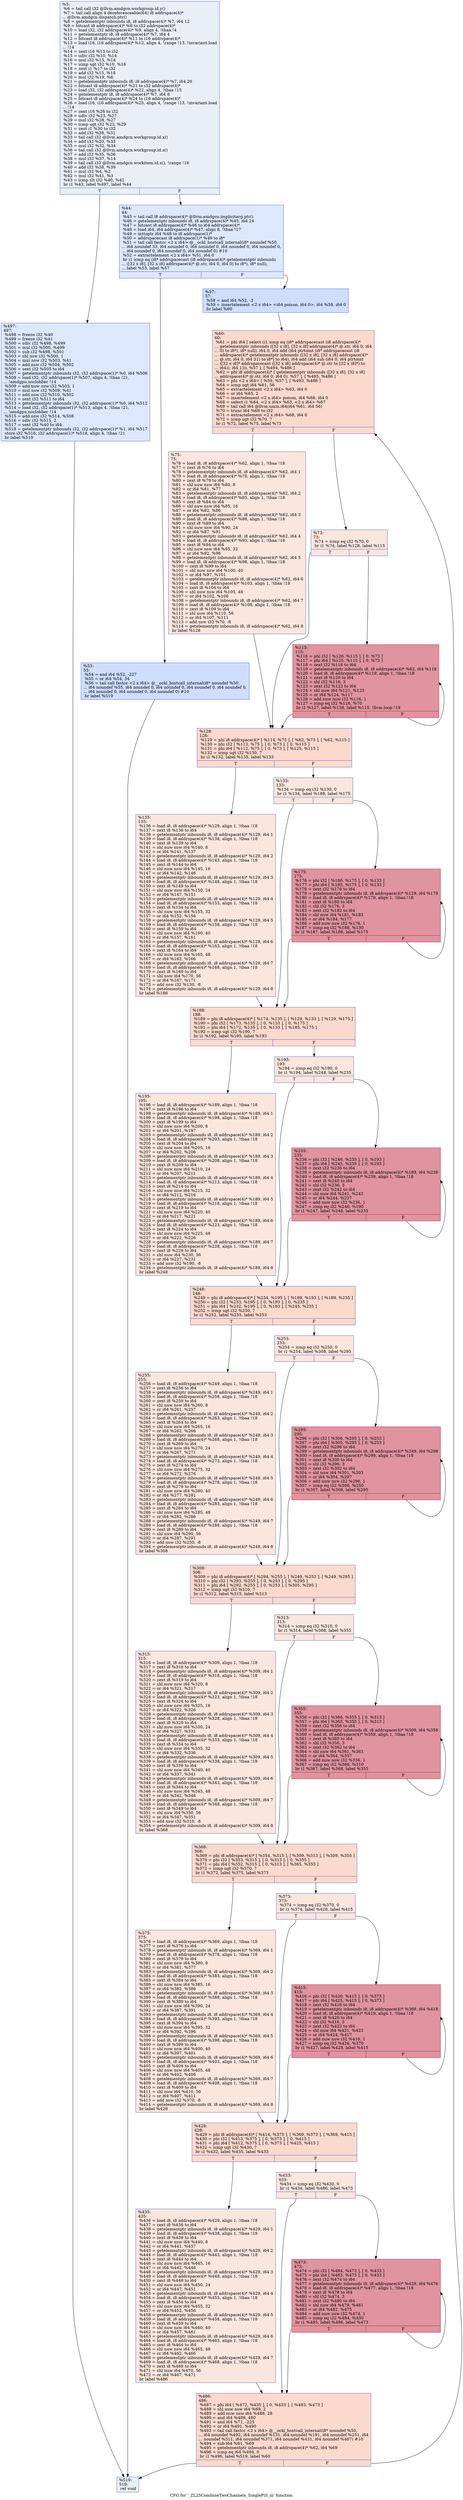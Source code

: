 digraph "CFG for '_ZL25CombineTwoChannels_SinglePiS_iii' function" {
	label="CFG for '_ZL25CombineTwoChannels_SinglePiS_iii' function";

	Node0x60ec3f0 [shape=record,color="#3d50c3ff", style=filled, fillcolor="#cedaeb70",label="{%5:\l  %6 = tail call i32 @llvm.amdgcn.workgroup.id.y()\l  %7 = tail call align 4 dereferenceable(64) i8 addrspace(4)*\l... @llvm.amdgcn.dispatch.ptr()\l  %8 = getelementptr inbounds i8, i8 addrspace(4)* %7, i64 12\l  %9 = bitcast i8 addrspace(4)* %8 to i32 addrspace(4)*\l  %10 = load i32, i32 addrspace(4)* %9, align 4, !tbaa !4\l  %11 = getelementptr i8, i8 addrspace(4)* %7, i64 4\l  %12 = bitcast i8 addrspace(4)* %11 to i16 addrspace(4)*\l  %13 = load i16, i16 addrspace(4)* %12, align 4, !range !13, !invariant.load\l... !14\l  %14 = zext i16 %13 to i32\l  %15 = udiv i32 %10, %14\l  %16 = mul i32 %15, %14\l  %17 = icmp ugt i32 %10, %16\l  %18 = zext i1 %17 to i32\l  %19 = add i32 %15, %18\l  %20 = mul i32 %19, %6\l  %21 = getelementptr inbounds i8, i8 addrspace(4)* %7, i64 20\l  %22 = bitcast i8 addrspace(4)* %21 to i32 addrspace(4)*\l  %23 = load i32, i32 addrspace(4)* %22, align 4, !tbaa !15\l  %24 = getelementptr i8, i8 addrspace(4)* %7, i64 8\l  %25 = bitcast i8 addrspace(4)* %24 to i16 addrspace(4)*\l  %26 = load i16, i16 addrspace(4)* %25, align 4, !range !13, !invariant.load\l... !14\l  %27 = zext i16 %26 to i32\l  %28 = udiv i32 %23, %27\l  %29 = mul i32 %28, %27\l  %30 = icmp ugt i32 %23, %29\l  %31 = zext i1 %30 to i32\l  %32 = add i32 %28, %31\l  %33 = tail call i32 @llvm.amdgcn.workgroup.id.x()\l  %34 = add i32 %20, %33\l  %35 = mul i32 %32, %34\l  %36 = tail call i32 @llvm.amdgcn.workgroup.id.z()\l  %37 = add i32 %35, %36\l  %38 = mul i32 %37, %14\l  %39 = tail call i32 @llvm.amdgcn.workitem.id.x(), !range !16\l  %40 = add i32 %38, %39\l  %41 = mul i32 %4, %2\l  %42 = mul i32 %41, %3\l  %43 = icmp slt i32 %40, %42\l  br i1 %43, label %497, label %44\l|{<s0>T|<s1>F}}"];
	Node0x60ec3f0:s0 -> Node0x60f05d0;
	Node0x60ec3f0:s1 -> Node0x60f0660;
	Node0x60f0660 [shape=record,color="#3d50c3ff", style=filled, fillcolor="#b2ccfb70",label="{%44:\l44:                                               \l  %45 = tail call i8 addrspace(4)* @llvm.amdgcn.implicitarg.ptr()\l  %46 = getelementptr inbounds i8, i8 addrspace(4)* %45, i64 24\l  %47 = bitcast i8 addrspace(4)* %46 to i64 addrspace(4)*\l  %48 = load i64, i64 addrspace(4)* %47, align 8, !tbaa !17\l  %49 = inttoptr i64 %48 to i8 addrspace(1)*\l  %50 = addrspacecast i8 addrspace(1)* %49 to i8*\l  %51 = tail call fastcc \<2 x i64\> @__ockl_hostcall_internal(i8* noundef %50,\l... i64 noundef 33, i64 noundef 0, i64 noundef 0, i64 noundef 0, i64 noundef 0,\l... i64 noundef 0, i64 noundef 0, i64 noundef 0) #10\l  %52 = extractelement \<2 x i64\> %51, i64 0\l  br i1 icmp eq (i8* addrspacecast (i8 addrspace(4)* getelementptr inbounds\l... ([32 x i8], [32 x i8] addrspace(4)* @.str, i64 0, i64 0) to i8*), i8* null),\l... label %53, label %57\l|{<s0>T|<s1>F}}"];
	Node0x60f0660:s0 -> Node0x60f1590;
	Node0x60f0660:s1 -> Node0x60f1f80;
	Node0x60f1590 [shape=record,color="#3d50c3ff", style=filled, fillcolor="#93b5fe70",label="{%53:\l53:                                               \l  %54 = and i64 %52, -227\l  %55 = or i64 %54, 34\l  %56 = tail call fastcc \<2 x i64\> @__ockl_hostcall_internal(i8* noundef %50,\l... i64 noundef %55, i64 noundef 0, i64 noundef 0, i64 noundef 0, i64 noundef 0,\l... i64 noundef 0, i64 noundef 0, i64 noundef 0) #10\l  br label %519\l}"];
	Node0x60f1590 -> Node0x60f2240;
	Node0x60f1f80 [shape=record,color="#3d50c3ff", style=filled, fillcolor="#93b5fe70",label="{%57:\l57:                                               \l  %58 = and i64 %52, -3\l  %59 = insertelement \<2 x i64\> \<i64 poison, i64 0\>, i64 %58, i64 0\l  br label %60\l}"];
	Node0x60f1f80 -> Node0x60f2d50;
	Node0x60f2d50 [shape=record,color="#3d50c3ff", style=filled, fillcolor="#f7ac8e70",label="{%60:\l60:                                               \l  %61 = phi i64 [ select (i1 icmp eq (i8* addrspacecast (i8 addrspace(4)*\l... getelementptr inbounds ([32 x i8], [32 x i8] addrspace(4)* @.str, i64 0, i64\l... 0) to i8*), i8* null), i64 0, i64 add (i64 ptrtoint (i8* addrspacecast (i8\l... addrspace(4)* getelementptr inbounds ([32 x i8], [32 x i8] addrspace(4)*\l... @.str, i64 0, i64 31) to i8*) to i64), i64 add (i64 sub (i64 0, i64 ptrtoint\l... ([32 x i8]* addrspacecast ([32 x i8] addrspace(4)* @.str to [32 x i8]*) to\l... i64)), i64 1))), %57 ], [ %494, %486 ]\l  %62 = phi i8 addrspace(4)* [ getelementptr inbounds ([32 x i8], [32 x i8]\l... addrspace(4)* @.str, i64 0, i64 0), %57 ], [ %495, %486 ]\l  %63 = phi \<2 x i64\> [ %59, %57 ], [ %493, %486 ]\l  %64 = icmp ugt i64 %61, 56\l  %65 = extractelement \<2 x i64\> %63, i64 0\l  %66 = or i64 %65, 2\l  %67 = insertelement \<2 x i64\> poison, i64 %66, i64 0\l  %68 = select i1 %64, \<2 x i64\> %63, \<2 x i64\> %67\l  %69 = tail call i64 @llvm.umin.i64(i64 %61, i64 56)\l  %70 = trunc i64 %69 to i32\l  %71 = extractelement \<2 x i64\> %68, i64 0\l  %72 = icmp ugt i32 %70, 7\l  br i1 %72, label %75, label %73\l|{<s0>T|<s1>F}}"];
	Node0x60f2d50:s0 -> Node0x60f3ed0;
	Node0x60f2d50:s1 -> Node0x60f3f60;
	Node0x60f3f60 [shape=record,color="#3d50c3ff", style=filled, fillcolor="#f3c7b170",label="{%73:\l73:                                               \l  %74 = icmp eq i32 %70, 0\l  br i1 %74, label %128, label %115\l|{<s0>T|<s1>F}}"];
	Node0x60f3f60:s0 -> Node0x60f4160;
	Node0x60f3f60:s1 -> Node0x60f41b0;
	Node0x60f3ed0 [shape=record,color="#3d50c3ff", style=filled, fillcolor="#f3c7b170",label="{%75:\l75:                                               \l  %76 = load i8, i8 addrspace(4)* %62, align 1, !tbaa !18\l  %77 = zext i8 %76 to i64\l  %78 = getelementptr inbounds i8, i8 addrspace(4)* %62, i64 1\l  %79 = load i8, i8 addrspace(4)* %78, align 1, !tbaa !18\l  %80 = zext i8 %79 to i64\l  %81 = shl nuw nsw i64 %80, 8\l  %82 = or i64 %81, %77\l  %83 = getelementptr inbounds i8, i8 addrspace(4)* %62, i64 2\l  %84 = load i8, i8 addrspace(4)* %83, align 1, !tbaa !18\l  %85 = zext i8 %84 to i64\l  %86 = shl nuw nsw i64 %85, 16\l  %87 = or i64 %82, %86\l  %88 = getelementptr inbounds i8, i8 addrspace(4)* %62, i64 3\l  %89 = load i8, i8 addrspace(4)* %88, align 1, !tbaa !18\l  %90 = zext i8 %89 to i64\l  %91 = shl nuw nsw i64 %90, 24\l  %92 = or i64 %87, %91\l  %93 = getelementptr inbounds i8, i8 addrspace(4)* %62, i64 4\l  %94 = load i8, i8 addrspace(4)* %93, align 1, !tbaa !18\l  %95 = zext i8 %94 to i64\l  %96 = shl nuw nsw i64 %95, 32\l  %97 = or i64 %92, %96\l  %98 = getelementptr inbounds i8, i8 addrspace(4)* %62, i64 5\l  %99 = load i8, i8 addrspace(4)* %98, align 1, !tbaa !18\l  %100 = zext i8 %99 to i64\l  %101 = shl nuw nsw i64 %100, 40\l  %102 = or i64 %97, %101\l  %103 = getelementptr inbounds i8, i8 addrspace(4)* %62, i64 6\l  %104 = load i8, i8 addrspace(4)* %103, align 1, !tbaa !18\l  %105 = zext i8 %104 to i64\l  %106 = shl nuw nsw i64 %105, 48\l  %107 = or i64 %102, %106\l  %108 = getelementptr inbounds i8, i8 addrspace(4)* %62, i64 7\l  %109 = load i8, i8 addrspace(4)* %108, align 1, !tbaa !18\l  %110 = zext i8 %109 to i64\l  %111 = shl nuw i64 %110, 56\l  %112 = or i64 %107, %111\l  %113 = add nsw i32 %70, -8\l  %114 = getelementptr inbounds i8, i8 addrspace(4)* %62, i64 8\l  br label %128\l}"];
	Node0x60f3ed0 -> Node0x60f4160;
	Node0x60f41b0 [shape=record,color="#b70d28ff", style=filled, fillcolor="#b70d2870",label="{%115:\l115:                                              \l  %116 = phi i32 [ %126, %115 ], [ 0, %73 ]\l  %117 = phi i64 [ %125, %115 ], [ 0, %73 ]\l  %118 = zext i32 %116 to i64\l  %119 = getelementptr inbounds i8, i8 addrspace(4)* %62, i64 %118\l  %120 = load i8, i8 addrspace(4)* %119, align 1, !tbaa !18\l  %121 = zext i8 %120 to i64\l  %122 = shl i32 %116, 3\l  %123 = zext i32 %122 to i64\l  %124 = shl nuw i64 %121, %123\l  %125 = or i64 %124, %117\l  %126 = add nuw nsw i32 %116, 1\l  %127 = icmp eq i32 %126, %70\l  br i1 %127, label %128, label %115, !llvm.loop !19\l|{<s0>T|<s1>F}}"];
	Node0x60f41b0:s0 -> Node0x60f4160;
	Node0x60f41b0:s1 -> Node0x60f41b0;
	Node0x60f4160 [shape=record,color="#3d50c3ff", style=filled, fillcolor="#f7ac8e70",label="{%128:\l128:                                              \l  %129 = phi i8 addrspace(4)* [ %114, %75 ], [ %62, %73 ], [ %62, %115 ]\l  %130 = phi i32 [ %113, %75 ], [ 0, %73 ], [ 0, %115 ]\l  %131 = phi i64 [ %112, %75 ], [ 0, %73 ], [ %125, %115 ]\l  %132 = icmp ugt i32 %130, 7\l  br i1 %132, label %135, label %133\l|{<s0>T|<s1>F}}"];
	Node0x60f4160:s0 -> Node0x60f3900;
	Node0x60f4160:s1 -> Node0x60f3950;
	Node0x60f3950 [shape=record,color="#3d50c3ff", style=filled, fillcolor="#f3c7b170",label="{%133:\l133:                                              \l  %134 = icmp eq i32 %130, 0\l  br i1 %134, label %188, label %175\l|{<s0>T|<s1>F}}"];
	Node0x60f3950:s0 -> Node0x60f72b0;
	Node0x60f3950:s1 -> Node0x60f7300;
	Node0x60f3900 [shape=record,color="#3d50c3ff", style=filled, fillcolor="#f3c7b170",label="{%135:\l135:                                              \l  %136 = load i8, i8 addrspace(4)* %129, align 1, !tbaa !18\l  %137 = zext i8 %136 to i64\l  %138 = getelementptr inbounds i8, i8 addrspace(4)* %129, i64 1\l  %139 = load i8, i8 addrspace(4)* %138, align 1, !tbaa !18\l  %140 = zext i8 %139 to i64\l  %141 = shl nuw nsw i64 %140, 8\l  %142 = or i64 %141, %137\l  %143 = getelementptr inbounds i8, i8 addrspace(4)* %129, i64 2\l  %144 = load i8, i8 addrspace(4)* %143, align 1, !tbaa !18\l  %145 = zext i8 %144 to i64\l  %146 = shl nuw nsw i64 %145, 16\l  %147 = or i64 %142, %146\l  %148 = getelementptr inbounds i8, i8 addrspace(4)* %129, i64 3\l  %149 = load i8, i8 addrspace(4)* %148, align 1, !tbaa !18\l  %150 = zext i8 %149 to i64\l  %151 = shl nuw nsw i64 %150, 24\l  %152 = or i64 %147, %151\l  %153 = getelementptr inbounds i8, i8 addrspace(4)* %129, i64 4\l  %154 = load i8, i8 addrspace(4)* %153, align 1, !tbaa !18\l  %155 = zext i8 %154 to i64\l  %156 = shl nuw nsw i64 %155, 32\l  %157 = or i64 %152, %156\l  %158 = getelementptr inbounds i8, i8 addrspace(4)* %129, i64 5\l  %159 = load i8, i8 addrspace(4)* %158, align 1, !tbaa !18\l  %160 = zext i8 %159 to i64\l  %161 = shl nuw nsw i64 %160, 40\l  %162 = or i64 %157, %161\l  %163 = getelementptr inbounds i8, i8 addrspace(4)* %129, i64 6\l  %164 = load i8, i8 addrspace(4)* %163, align 1, !tbaa !18\l  %165 = zext i8 %164 to i64\l  %166 = shl nuw nsw i64 %165, 48\l  %167 = or i64 %162, %166\l  %168 = getelementptr inbounds i8, i8 addrspace(4)* %129, i64 7\l  %169 = load i8, i8 addrspace(4)* %168, align 1, !tbaa !18\l  %170 = zext i8 %169 to i64\l  %171 = shl nuw i64 %170, 56\l  %172 = or i64 %167, %171\l  %173 = add nsw i32 %130, -8\l  %174 = getelementptr inbounds i8, i8 addrspace(4)* %129, i64 8\l  br label %188\l}"];
	Node0x60f3900 -> Node0x60f72b0;
	Node0x60f7300 [shape=record,color="#b70d28ff", style=filled, fillcolor="#b70d2870",label="{%175:\l175:                                              \l  %176 = phi i32 [ %186, %175 ], [ 0, %133 ]\l  %177 = phi i64 [ %185, %175 ], [ 0, %133 ]\l  %178 = zext i32 %176 to i64\l  %179 = getelementptr inbounds i8, i8 addrspace(4)* %129, i64 %178\l  %180 = load i8, i8 addrspace(4)* %179, align 1, !tbaa !18\l  %181 = zext i8 %180 to i64\l  %182 = shl i32 %176, 3\l  %183 = zext i32 %182 to i64\l  %184 = shl nuw i64 %181, %183\l  %185 = or i64 %184, %177\l  %186 = add nuw nsw i32 %176, 1\l  %187 = icmp eq i32 %186, %130\l  br i1 %187, label %188, label %175\l|{<s0>T|<s1>F}}"];
	Node0x60f7300:s0 -> Node0x60f72b0;
	Node0x60f7300:s1 -> Node0x60f7300;
	Node0x60f72b0 [shape=record,color="#3d50c3ff", style=filled, fillcolor="#f7ac8e70",label="{%188:\l188:                                              \l  %189 = phi i8 addrspace(4)* [ %174, %135 ], [ %129, %133 ], [ %129, %175 ]\l  %190 = phi i32 [ %173, %135 ], [ 0, %133 ], [ 0, %175 ]\l  %191 = phi i64 [ %172, %135 ], [ 0, %133 ], [ %185, %175 ]\l  %192 = icmp ugt i32 %190, 7\l  br i1 %192, label %195, label %193\l|{<s0>T|<s1>F}}"];
	Node0x60f72b0:s0 -> Node0x60f9390;
	Node0x60f72b0:s1 -> Node0x60f93e0;
	Node0x60f93e0 [shape=record,color="#3d50c3ff", style=filled, fillcolor="#f3c7b170",label="{%193:\l193:                                              \l  %194 = icmp eq i32 %190, 0\l  br i1 %194, label %248, label %235\l|{<s0>T|<s1>F}}"];
	Node0x60f93e0:s0 -> Node0x60f9570;
	Node0x60f93e0:s1 -> Node0x60f95c0;
	Node0x60f9390 [shape=record,color="#3d50c3ff", style=filled, fillcolor="#f3c7b170",label="{%195:\l195:                                              \l  %196 = load i8, i8 addrspace(4)* %189, align 1, !tbaa !18\l  %197 = zext i8 %196 to i64\l  %198 = getelementptr inbounds i8, i8 addrspace(4)* %189, i64 1\l  %199 = load i8, i8 addrspace(4)* %198, align 1, !tbaa !18\l  %200 = zext i8 %199 to i64\l  %201 = shl nuw nsw i64 %200, 8\l  %202 = or i64 %201, %197\l  %203 = getelementptr inbounds i8, i8 addrspace(4)* %189, i64 2\l  %204 = load i8, i8 addrspace(4)* %203, align 1, !tbaa !18\l  %205 = zext i8 %204 to i64\l  %206 = shl nuw nsw i64 %205, 16\l  %207 = or i64 %202, %206\l  %208 = getelementptr inbounds i8, i8 addrspace(4)* %189, i64 3\l  %209 = load i8, i8 addrspace(4)* %208, align 1, !tbaa !18\l  %210 = zext i8 %209 to i64\l  %211 = shl nuw nsw i64 %210, 24\l  %212 = or i64 %207, %211\l  %213 = getelementptr inbounds i8, i8 addrspace(4)* %189, i64 4\l  %214 = load i8, i8 addrspace(4)* %213, align 1, !tbaa !18\l  %215 = zext i8 %214 to i64\l  %216 = shl nuw nsw i64 %215, 32\l  %217 = or i64 %212, %216\l  %218 = getelementptr inbounds i8, i8 addrspace(4)* %189, i64 5\l  %219 = load i8, i8 addrspace(4)* %218, align 1, !tbaa !18\l  %220 = zext i8 %219 to i64\l  %221 = shl nuw nsw i64 %220, 40\l  %222 = or i64 %217, %221\l  %223 = getelementptr inbounds i8, i8 addrspace(4)* %189, i64 6\l  %224 = load i8, i8 addrspace(4)* %223, align 1, !tbaa !18\l  %225 = zext i8 %224 to i64\l  %226 = shl nuw nsw i64 %225, 48\l  %227 = or i64 %222, %226\l  %228 = getelementptr inbounds i8, i8 addrspace(4)* %189, i64 7\l  %229 = load i8, i8 addrspace(4)* %228, align 1, !tbaa !18\l  %230 = zext i8 %229 to i64\l  %231 = shl nuw i64 %230, 56\l  %232 = or i64 %227, %231\l  %233 = add nsw i32 %190, -8\l  %234 = getelementptr inbounds i8, i8 addrspace(4)* %189, i64 8\l  br label %248\l}"];
	Node0x60f9390 -> Node0x60f9570;
	Node0x60f95c0 [shape=record,color="#b70d28ff", style=filled, fillcolor="#b70d2870",label="{%235:\l235:                                              \l  %236 = phi i32 [ %246, %235 ], [ 0, %193 ]\l  %237 = phi i64 [ %245, %235 ], [ 0, %193 ]\l  %238 = zext i32 %236 to i64\l  %239 = getelementptr inbounds i8, i8 addrspace(4)* %189, i64 %238\l  %240 = load i8, i8 addrspace(4)* %239, align 1, !tbaa !18\l  %241 = zext i8 %240 to i64\l  %242 = shl i32 %236, 3\l  %243 = zext i32 %242 to i64\l  %244 = shl nuw i64 %241, %243\l  %245 = or i64 %244, %237\l  %246 = add nuw nsw i32 %236, 1\l  %247 = icmp eq i32 %246, %190\l  br i1 %247, label %248, label %235\l|{<s0>T|<s1>F}}"];
	Node0x60f95c0:s0 -> Node0x60f9570;
	Node0x60f95c0:s1 -> Node0x60f95c0;
	Node0x60f9570 [shape=record,color="#3d50c3ff", style=filled, fillcolor="#f7ac8e70",label="{%248:\l248:                                              \l  %249 = phi i8 addrspace(4)* [ %234, %195 ], [ %189, %193 ], [ %189, %235 ]\l  %250 = phi i32 [ %233, %195 ], [ 0, %193 ], [ 0, %235 ]\l  %251 = phi i64 [ %232, %195 ], [ 0, %193 ], [ %245, %235 ]\l  %252 = icmp ugt i32 %250, 7\l  br i1 %252, label %255, label %253\l|{<s0>T|<s1>F}}"];
	Node0x60f9570:s0 -> Node0x60fb5e0;
	Node0x60f9570:s1 -> Node0x60fb630;
	Node0x60fb630 [shape=record,color="#3d50c3ff", style=filled, fillcolor="#f3c7b170",label="{%253:\l253:                                              \l  %254 = icmp eq i32 %250, 0\l  br i1 %254, label %308, label %295\l|{<s0>T|<s1>F}}"];
	Node0x60fb630:s0 -> Node0x60fb7c0;
	Node0x60fb630:s1 -> Node0x60fb810;
	Node0x60fb5e0 [shape=record,color="#3d50c3ff", style=filled, fillcolor="#f3c7b170",label="{%255:\l255:                                              \l  %256 = load i8, i8 addrspace(4)* %249, align 1, !tbaa !18\l  %257 = zext i8 %256 to i64\l  %258 = getelementptr inbounds i8, i8 addrspace(4)* %249, i64 1\l  %259 = load i8, i8 addrspace(4)* %258, align 1, !tbaa !18\l  %260 = zext i8 %259 to i64\l  %261 = shl nuw nsw i64 %260, 8\l  %262 = or i64 %261, %257\l  %263 = getelementptr inbounds i8, i8 addrspace(4)* %249, i64 2\l  %264 = load i8, i8 addrspace(4)* %263, align 1, !tbaa !18\l  %265 = zext i8 %264 to i64\l  %266 = shl nuw nsw i64 %265, 16\l  %267 = or i64 %262, %266\l  %268 = getelementptr inbounds i8, i8 addrspace(4)* %249, i64 3\l  %269 = load i8, i8 addrspace(4)* %268, align 1, !tbaa !18\l  %270 = zext i8 %269 to i64\l  %271 = shl nuw nsw i64 %270, 24\l  %272 = or i64 %267, %271\l  %273 = getelementptr inbounds i8, i8 addrspace(4)* %249, i64 4\l  %274 = load i8, i8 addrspace(4)* %273, align 1, !tbaa !18\l  %275 = zext i8 %274 to i64\l  %276 = shl nuw nsw i64 %275, 32\l  %277 = or i64 %272, %276\l  %278 = getelementptr inbounds i8, i8 addrspace(4)* %249, i64 5\l  %279 = load i8, i8 addrspace(4)* %278, align 1, !tbaa !18\l  %280 = zext i8 %279 to i64\l  %281 = shl nuw nsw i64 %280, 40\l  %282 = or i64 %277, %281\l  %283 = getelementptr inbounds i8, i8 addrspace(4)* %249, i64 6\l  %284 = load i8, i8 addrspace(4)* %283, align 1, !tbaa !18\l  %285 = zext i8 %284 to i64\l  %286 = shl nuw nsw i64 %285, 48\l  %287 = or i64 %282, %286\l  %288 = getelementptr inbounds i8, i8 addrspace(4)* %249, i64 7\l  %289 = load i8, i8 addrspace(4)* %288, align 1, !tbaa !18\l  %290 = zext i8 %289 to i64\l  %291 = shl nuw i64 %290, 56\l  %292 = or i64 %287, %291\l  %293 = add nsw i32 %250, -8\l  %294 = getelementptr inbounds i8, i8 addrspace(4)* %249, i64 8\l  br label %308\l}"];
	Node0x60fb5e0 -> Node0x60fb7c0;
	Node0x60fb810 [shape=record,color="#b70d28ff", style=filled, fillcolor="#b70d2870",label="{%295:\l295:                                              \l  %296 = phi i32 [ %306, %295 ], [ 0, %253 ]\l  %297 = phi i64 [ %305, %295 ], [ 0, %253 ]\l  %298 = zext i32 %296 to i64\l  %299 = getelementptr inbounds i8, i8 addrspace(4)* %249, i64 %298\l  %300 = load i8, i8 addrspace(4)* %299, align 1, !tbaa !18\l  %301 = zext i8 %300 to i64\l  %302 = shl i32 %296, 3\l  %303 = zext i32 %302 to i64\l  %304 = shl nuw i64 %301, %303\l  %305 = or i64 %304, %297\l  %306 = add nuw nsw i32 %296, 1\l  %307 = icmp eq i32 %306, %250\l  br i1 %307, label %308, label %295\l|{<s0>T|<s1>F}}"];
	Node0x60fb810:s0 -> Node0x60fb7c0;
	Node0x60fb810:s1 -> Node0x60fb810;
	Node0x60fb7c0 [shape=record,color="#3d50c3ff", style=filled, fillcolor="#f7ac8e70",label="{%308:\l308:                                              \l  %309 = phi i8 addrspace(4)* [ %294, %255 ], [ %249, %253 ], [ %249, %295 ]\l  %310 = phi i32 [ %293, %255 ], [ 0, %253 ], [ 0, %295 ]\l  %311 = phi i64 [ %292, %255 ], [ 0, %253 ], [ %305, %295 ]\l  %312 = icmp ugt i32 %310, 7\l  br i1 %312, label %315, label %313\l|{<s0>T|<s1>F}}"];
	Node0x60fb7c0:s0 -> Node0x60fe030;
	Node0x60fb7c0:s1 -> Node0x60fe080;
	Node0x60fe080 [shape=record,color="#3d50c3ff", style=filled, fillcolor="#f3c7b170",label="{%313:\l313:                                              \l  %314 = icmp eq i32 %310, 0\l  br i1 %314, label %368, label %355\l|{<s0>T|<s1>F}}"];
	Node0x60fe080:s0 -> Node0x60fe210;
	Node0x60fe080:s1 -> Node0x60fe260;
	Node0x60fe030 [shape=record,color="#3d50c3ff", style=filled, fillcolor="#f3c7b170",label="{%315:\l315:                                              \l  %316 = load i8, i8 addrspace(4)* %309, align 1, !tbaa !18\l  %317 = zext i8 %316 to i64\l  %318 = getelementptr inbounds i8, i8 addrspace(4)* %309, i64 1\l  %319 = load i8, i8 addrspace(4)* %318, align 1, !tbaa !18\l  %320 = zext i8 %319 to i64\l  %321 = shl nuw nsw i64 %320, 8\l  %322 = or i64 %321, %317\l  %323 = getelementptr inbounds i8, i8 addrspace(4)* %309, i64 2\l  %324 = load i8, i8 addrspace(4)* %323, align 1, !tbaa !18\l  %325 = zext i8 %324 to i64\l  %326 = shl nuw nsw i64 %325, 16\l  %327 = or i64 %322, %326\l  %328 = getelementptr inbounds i8, i8 addrspace(4)* %309, i64 3\l  %329 = load i8, i8 addrspace(4)* %328, align 1, !tbaa !18\l  %330 = zext i8 %329 to i64\l  %331 = shl nuw nsw i64 %330, 24\l  %332 = or i64 %327, %331\l  %333 = getelementptr inbounds i8, i8 addrspace(4)* %309, i64 4\l  %334 = load i8, i8 addrspace(4)* %333, align 1, !tbaa !18\l  %335 = zext i8 %334 to i64\l  %336 = shl nuw nsw i64 %335, 32\l  %337 = or i64 %332, %336\l  %338 = getelementptr inbounds i8, i8 addrspace(4)* %309, i64 5\l  %339 = load i8, i8 addrspace(4)* %338, align 1, !tbaa !18\l  %340 = zext i8 %339 to i64\l  %341 = shl nuw nsw i64 %340, 40\l  %342 = or i64 %337, %341\l  %343 = getelementptr inbounds i8, i8 addrspace(4)* %309, i64 6\l  %344 = load i8, i8 addrspace(4)* %343, align 1, !tbaa !18\l  %345 = zext i8 %344 to i64\l  %346 = shl nuw nsw i64 %345, 48\l  %347 = or i64 %342, %346\l  %348 = getelementptr inbounds i8, i8 addrspace(4)* %309, i64 7\l  %349 = load i8, i8 addrspace(4)* %348, align 1, !tbaa !18\l  %350 = zext i8 %349 to i64\l  %351 = shl nuw i64 %350, 56\l  %352 = or i64 %347, %351\l  %353 = add nsw i32 %310, -8\l  %354 = getelementptr inbounds i8, i8 addrspace(4)* %309, i64 8\l  br label %368\l}"];
	Node0x60fe030 -> Node0x60fe210;
	Node0x60fe260 [shape=record,color="#b70d28ff", style=filled, fillcolor="#b70d2870",label="{%355:\l355:                                              \l  %356 = phi i32 [ %366, %355 ], [ 0, %313 ]\l  %357 = phi i64 [ %365, %355 ], [ 0, %313 ]\l  %358 = zext i32 %356 to i64\l  %359 = getelementptr inbounds i8, i8 addrspace(4)* %309, i64 %358\l  %360 = load i8, i8 addrspace(4)* %359, align 1, !tbaa !18\l  %361 = zext i8 %360 to i64\l  %362 = shl i32 %356, 3\l  %363 = zext i32 %362 to i64\l  %364 = shl nuw i64 %361, %363\l  %365 = or i64 %364, %357\l  %366 = add nuw nsw i32 %356, 1\l  %367 = icmp eq i32 %366, %310\l  br i1 %367, label %368, label %355\l|{<s0>T|<s1>F}}"];
	Node0x60fe260:s0 -> Node0x60fe210;
	Node0x60fe260:s1 -> Node0x60fe260;
	Node0x60fe210 [shape=record,color="#3d50c3ff", style=filled, fillcolor="#f7ac8e70",label="{%368:\l368:                                              \l  %369 = phi i8 addrspace(4)* [ %354, %315 ], [ %309, %313 ], [ %309, %355 ]\l  %370 = phi i32 [ %353, %315 ], [ 0, %313 ], [ 0, %355 ]\l  %371 = phi i64 [ %352, %315 ], [ 0, %313 ], [ %365, %355 ]\l  %372 = icmp ugt i32 %370, 7\l  br i1 %372, label %375, label %373\l|{<s0>T|<s1>F}}"];
	Node0x60fe210:s0 -> Node0x6100cb0;
	Node0x60fe210:s1 -> Node0x6100d00;
	Node0x6100d00 [shape=record,color="#3d50c3ff", style=filled, fillcolor="#f3c7b170",label="{%373:\l373:                                              \l  %374 = icmp eq i32 %370, 0\l  br i1 %374, label %428, label %415\l|{<s0>T|<s1>F}}"];
	Node0x6100d00:s0 -> Node0x6100e90;
	Node0x6100d00:s1 -> Node0x6100ee0;
	Node0x6100cb0 [shape=record,color="#3d50c3ff", style=filled, fillcolor="#f3c7b170",label="{%375:\l375:                                              \l  %376 = load i8, i8 addrspace(4)* %369, align 1, !tbaa !18\l  %377 = zext i8 %376 to i64\l  %378 = getelementptr inbounds i8, i8 addrspace(4)* %369, i64 1\l  %379 = load i8, i8 addrspace(4)* %378, align 1, !tbaa !18\l  %380 = zext i8 %379 to i64\l  %381 = shl nuw nsw i64 %380, 8\l  %382 = or i64 %381, %377\l  %383 = getelementptr inbounds i8, i8 addrspace(4)* %369, i64 2\l  %384 = load i8, i8 addrspace(4)* %383, align 1, !tbaa !18\l  %385 = zext i8 %384 to i64\l  %386 = shl nuw nsw i64 %385, 16\l  %387 = or i64 %382, %386\l  %388 = getelementptr inbounds i8, i8 addrspace(4)* %369, i64 3\l  %389 = load i8, i8 addrspace(4)* %388, align 1, !tbaa !18\l  %390 = zext i8 %389 to i64\l  %391 = shl nuw nsw i64 %390, 24\l  %392 = or i64 %387, %391\l  %393 = getelementptr inbounds i8, i8 addrspace(4)* %369, i64 4\l  %394 = load i8, i8 addrspace(4)* %393, align 1, !tbaa !18\l  %395 = zext i8 %394 to i64\l  %396 = shl nuw nsw i64 %395, 32\l  %397 = or i64 %392, %396\l  %398 = getelementptr inbounds i8, i8 addrspace(4)* %369, i64 5\l  %399 = load i8, i8 addrspace(4)* %398, align 1, !tbaa !18\l  %400 = zext i8 %399 to i64\l  %401 = shl nuw nsw i64 %400, 40\l  %402 = or i64 %397, %401\l  %403 = getelementptr inbounds i8, i8 addrspace(4)* %369, i64 6\l  %404 = load i8, i8 addrspace(4)* %403, align 1, !tbaa !18\l  %405 = zext i8 %404 to i64\l  %406 = shl nuw nsw i64 %405, 48\l  %407 = or i64 %402, %406\l  %408 = getelementptr inbounds i8, i8 addrspace(4)* %369, i64 7\l  %409 = load i8, i8 addrspace(4)* %408, align 1, !tbaa !18\l  %410 = zext i8 %409 to i64\l  %411 = shl nuw i64 %410, 56\l  %412 = or i64 %407, %411\l  %413 = add nsw i32 %370, -8\l  %414 = getelementptr inbounds i8, i8 addrspace(4)* %369, i64 8\l  br label %428\l}"];
	Node0x6100cb0 -> Node0x6100e90;
	Node0x6100ee0 [shape=record,color="#b70d28ff", style=filled, fillcolor="#b70d2870",label="{%415:\l415:                                              \l  %416 = phi i32 [ %426, %415 ], [ 0, %373 ]\l  %417 = phi i64 [ %425, %415 ], [ 0, %373 ]\l  %418 = zext i32 %416 to i64\l  %419 = getelementptr inbounds i8, i8 addrspace(4)* %369, i64 %418\l  %420 = load i8, i8 addrspace(4)* %419, align 1, !tbaa !18\l  %421 = zext i8 %420 to i64\l  %422 = shl i32 %416, 3\l  %423 = zext i32 %422 to i64\l  %424 = shl nuw i64 %421, %423\l  %425 = or i64 %424, %417\l  %426 = add nuw nsw i32 %416, 1\l  %427 = icmp eq i32 %426, %370\l  br i1 %427, label %428, label %415\l|{<s0>T|<s1>F}}"];
	Node0x6100ee0:s0 -> Node0x6100e90;
	Node0x6100ee0:s1 -> Node0x6100ee0;
	Node0x6100e90 [shape=record,color="#3d50c3ff", style=filled, fillcolor="#f7ac8e70",label="{%428:\l428:                                              \l  %429 = phi i8 addrspace(4)* [ %414, %375 ], [ %369, %373 ], [ %369, %415 ]\l  %430 = phi i32 [ %413, %375 ], [ 0, %373 ], [ 0, %415 ]\l  %431 = phi i64 [ %412, %375 ], [ 0, %373 ], [ %425, %415 ]\l  %432 = icmp ugt i32 %430, 7\l  br i1 %432, label %435, label %433\l|{<s0>T|<s1>F}}"];
	Node0x6100e90:s0 -> Node0x6103510;
	Node0x6100e90:s1 -> Node0x6103560;
	Node0x6103560 [shape=record,color="#3d50c3ff", style=filled, fillcolor="#f3c7b170",label="{%433:\l433:                                              \l  %434 = icmp eq i32 %430, 0\l  br i1 %434, label %486, label %473\l|{<s0>T|<s1>F}}"];
	Node0x6103560:s0 -> Node0x60f31c0;
	Node0x6103560:s1 -> Node0x61036f0;
	Node0x6103510 [shape=record,color="#3d50c3ff", style=filled, fillcolor="#f3c7b170",label="{%435:\l435:                                              \l  %436 = load i8, i8 addrspace(4)* %429, align 1, !tbaa !18\l  %437 = zext i8 %436 to i64\l  %438 = getelementptr inbounds i8, i8 addrspace(4)* %429, i64 1\l  %439 = load i8, i8 addrspace(4)* %438, align 1, !tbaa !18\l  %440 = zext i8 %439 to i64\l  %441 = shl nuw nsw i64 %440, 8\l  %442 = or i64 %441, %437\l  %443 = getelementptr inbounds i8, i8 addrspace(4)* %429, i64 2\l  %444 = load i8, i8 addrspace(4)* %443, align 1, !tbaa !18\l  %445 = zext i8 %444 to i64\l  %446 = shl nuw nsw i64 %445, 16\l  %447 = or i64 %442, %446\l  %448 = getelementptr inbounds i8, i8 addrspace(4)* %429, i64 3\l  %449 = load i8, i8 addrspace(4)* %448, align 1, !tbaa !18\l  %450 = zext i8 %449 to i64\l  %451 = shl nuw nsw i64 %450, 24\l  %452 = or i64 %447, %451\l  %453 = getelementptr inbounds i8, i8 addrspace(4)* %429, i64 4\l  %454 = load i8, i8 addrspace(4)* %453, align 1, !tbaa !18\l  %455 = zext i8 %454 to i64\l  %456 = shl nuw nsw i64 %455, 32\l  %457 = or i64 %452, %456\l  %458 = getelementptr inbounds i8, i8 addrspace(4)* %429, i64 5\l  %459 = load i8, i8 addrspace(4)* %458, align 1, !tbaa !18\l  %460 = zext i8 %459 to i64\l  %461 = shl nuw nsw i64 %460, 40\l  %462 = or i64 %457, %461\l  %463 = getelementptr inbounds i8, i8 addrspace(4)* %429, i64 6\l  %464 = load i8, i8 addrspace(4)* %463, align 1, !tbaa !18\l  %465 = zext i8 %464 to i64\l  %466 = shl nuw nsw i64 %465, 48\l  %467 = or i64 %462, %466\l  %468 = getelementptr inbounds i8, i8 addrspace(4)* %429, i64 7\l  %469 = load i8, i8 addrspace(4)* %468, align 1, !tbaa !18\l  %470 = zext i8 %469 to i64\l  %471 = shl nuw i64 %470, 56\l  %472 = or i64 %467, %471\l  br label %486\l}"];
	Node0x6103510 -> Node0x60f31c0;
	Node0x61036f0 [shape=record,color="#b70d28ff", style=filled, fillcolor="#b70d2870",label="{%473:\l473:                                              \l  %474 = phi i32 [ %484, %473 ], [ 0, %433 ]\l  %475 = phi i64 [ %483, %473 ], [ 0, %433 ]\l  %476 = zext i32 %474 to i64\l  %477 = getelementptr inbounds i8, i8 addrspace(4)* %429, i64 %476\l  %478 = load i8, i8 addrspace(4)* %477, align 1, !tbaa !18\l  %479 = zext i8 %478 to i64\l  %480 = shl i32 %474, 3\l  %481 = zext i32 %480 to i64\l  %482 = shl nuw i64 %479, %481\l  %483 = or i64 %482, %475\l  %484 = add nuw nsw i32 %474, 1\l  %485 = icmp eq i32 %484, %430\l  br i1 %485, label %486, label %473\l|{<s0>T|<s1>F}}"];
	Node0x61036f0:s0 -> Node0x60f31c0;
	Node0x61036f0:s1 -> Node0x61036f0;
	Node0x60f31c0 [shape=record,color="#3d50c3ff", style=filled, fillcolor="#f7ac8e70",label="{%486:\l486:                                              \l  %487 = phi i64 [ %472, %435 ], [ 0, %433 ], [ %483, %473 ]\l  %488 = shl nuw nsw i64 %69, 2\l  %489 = add nuw nsw i64 %488, 28\l  %490 = and i64 %489, 480\l  %491 = and i64 %71, -225\l  %492 = or i64 %491, %490\l  %493 = tail call fastcc \<2 x i64\> @__ockl_hostcall_internal(i8* noundef %50,\l... i64 noundef %492, i64 noundef %131, i64 noundef %191, i64 noundef %251, i64\l... noundef %311, i64 noundef %371, i64 noundef %431, i64 noundef %487) #10\l  %494 = sub i64 %61, %69\l  %495 = getelementptr inbounds i8, i8 addrspace(4)* %62, i64 %69\l  %496 = icmp eq i64 %494, 0\l  br i1 %496, label %519, label %60\l|{<s0>T|<s1>F}}"];
	Node0x60f31c0:s0 -> Node0x60f2240;
	Node0x60f31c0:s1 -> Node0x60f2d50;
	Node0x60f05d0 [shape=record,color="#3d50c3ff", style=filled, fillcolor="#b2ccfb70",label="{%497:\l497:                                              \l  %498 = freeze i32 %40\l  %499 = freeze i32 %41\l  %500 = sdiv i32 %498, %499\l  %501 = mul i32 %500, %499\l  %502 = sub i32 %498, %501\l  %503 = shl nsw i32 %500, 1\l  %504 = mul nsw i32 %503, %41\l  %505 = add nsw i32 %504, %502\l  %506 = sext i32 %505 to i64\l  %507 = getelementptr inbounds i32, i32 addrspace(1)* %0, i64 %506\l  %508 = load i32, i32 addrspace(1)* %507, align 4, !tbaa !21,\l... !amdgpu.noclobber !14\l  %509 = add nuw nsw i32 %503, 1\l  %510 = mul nsw i32 %509, %41\l  %511 = add nsw i32 %510, %502\l  %512 = sext i32 %511 to i64\l  %513 = getelementptr inbounds i32, i32 addrspace(1)* %0, i64 %512\l  %514 = load i32, i32 addrspace(1)* %513, align 4, !tbaa !21,\l... !amdgpu.noclobber !14\l  %515 = add nsw i32 %514, %508\l  %516 = sdiv i32 %515, 2\l  %517 = sext i32 %40 to i64\l  %518 = getelementptr inbounds i32, i32 addrspace(1)* %1, i64 %517\l  store i32 %516, i32 addrspace(1)* %518, align 4, !tbaa !21\l  br label %519\l}"];
	Node0x60f05d0 -> Node0x60f2240;
	Node0x60f2240 [shape=record,color="#3d50c3ff", style=filled, fillcolor="#cedaeb70",label="{%519:\l519:                                              \l  ret void\l}"];
}
